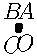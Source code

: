draw(unitcircle);
pair A = dir(70);
pair C = -A;
pair B = conj(C);
pair O = (0,0);
draw(A--B--C);

real r = 0.05;
pair X = B+r*dir(0);
pair Y = B+r*dir(270);
draw(X--(X+Y-B)--Y);

dot("$A$", A, A);
dot("$B$", B, B);
dot("$C$", C, C);
dot("$O$", O, dir(-B));

/*
  Source: Thale's Theorem
  Points: A O B C
  Item: A O C
*/
